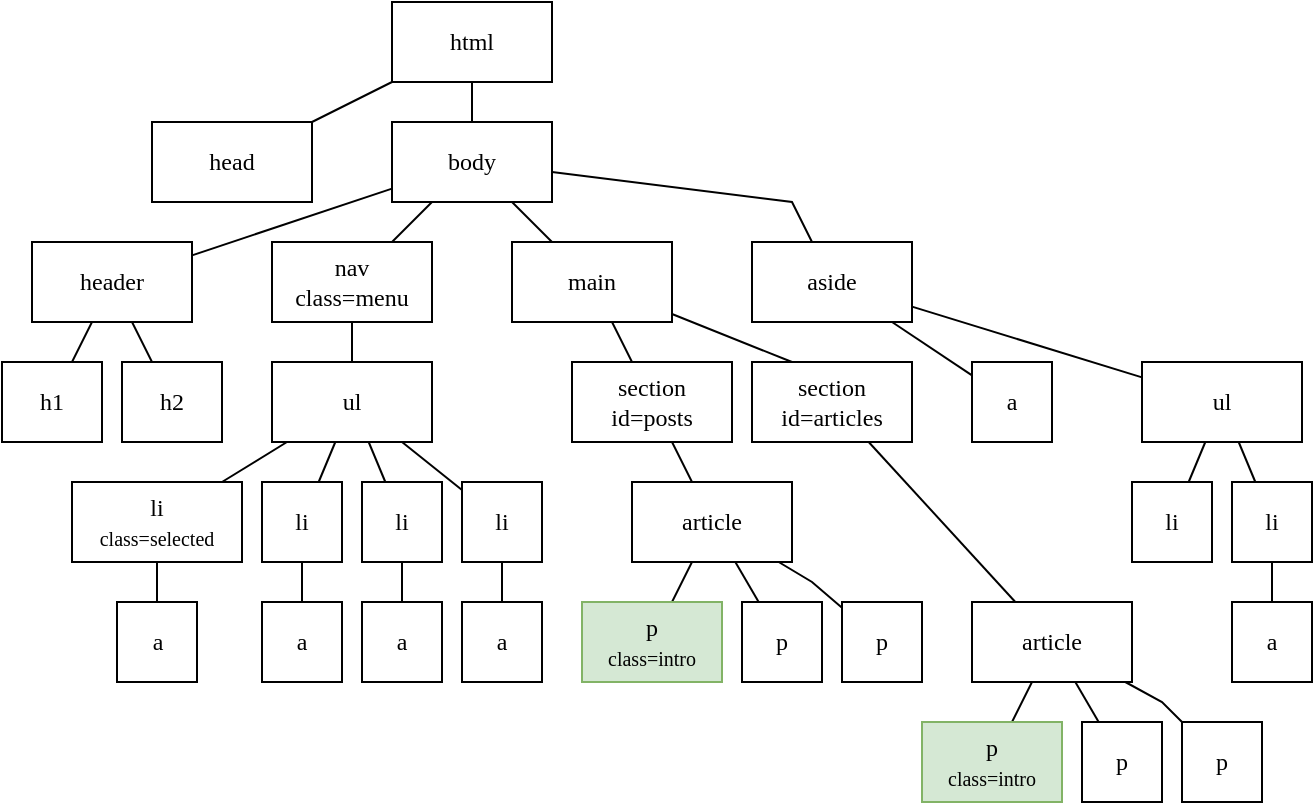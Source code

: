 <mxfile version="16.6.1" type="device"><diagram id="G-HmDzVKxt06Rkr3vAB8" name="Page-1"><mxGraphModel dx="930" dy="637" grid="1" gridSize="10" guides="1" tooltips="1" connect="1" arrows="1" fold="1" page="1" pageScale="1" pageWidth="850" pageHeight="1100" math="0" shadow="0"><root><mxCell id="0"/><mxCell id="1" parent="0"/><mxCell id="IU8sz09FT9-GTkDhywBh-4" style="rounded=0;orthogonalLoop=1;jettySize=auto;html=1;endArrow=none;endFill=0;fontFamily=Poppins;fontSource=https%3A%2F%2Ffonts.googleapis.com%2Fcss%3Ffamily%3DPoppins;" edge="1" parent="1" source="IU8sz09FT9-GTkDhywBh-1" target="IU8sz09FT9-GTkDhywBh-2"><mxGeometry relative="1" as="geometry"/></mxCell><mxCell id="IU8sz09FT9-GTkDhywBh-18" style="edgeStyle=none;rounded=0;orthogonalLoop=1;jettySize=auto;html=1;endArrow=none;endFill=0;fontFamily=Poppins;fontSource=https%3A%2F%2Ffonts.googleapis.com%2Fcss%3Ffamily%3DPoppins;" edge="1" parent="1" source="IU8sz09FT9-GTkDhywBh-1" target="IU8sz09FT9-GTkDhywBh-3"><mxGeometry relative="1" as="geometry"/></mxCell><mxCell id="IU8sz09FT9-GTkDhywBh-1" value="html" style="rounded=0;whiteSpace=wrap;html=1;fontFamily=Poppins;fontSource=https%3A%2F%2Ffonts.googleapis.com%2Fcss%3Ffamily%3DPoppins;" vertex="1" parent="1"><mxGeometry x="280" y="80" width="80" height="40" as="geometry"/></mxCell><mxCell id="IU8sz09FT9-GTkDhywBh-2" value="head" style="rounded=0;whiteSpace=wrap;html=1;fontFamily=Poppins;fontSource=https%3A%2F%2Ffonts.googleapis.com%2Fcss%3Ffamily%3DPoppins;" vertex="1" parent="1"><mxGeometry x="160" y="140" width="80" height="40" as="geometry"/></mxCell><mxCell id="IU8sz09FT9-GTkDhywBh-13" style="edgeStyle=none;rounded=0;orthogonalLoop=1;jettySize=auto;html=1;endArrow=none;endFill=0;fontFamily=Poppins;fontSource=https%3A%2F%2Ffonts.googleapis.com%2Fcss%3Ffamily%3DPoppins;" edge="1" parent="1" source="IU8sz09FT9-GTkDhywBh-3" target="IU8sz09FT9-GTkDhywBh-5"><mxGeometry relative="1" as="geometry"/></mxCell><mxCell id="IU8sz09FT9-GTkDhywBh-15" style="edgeStyle=none;rounded=0;orthogonalLoop=1;jettySize=auto;html=1;endArrow=none;endFill=0;fontFamily=Poppins;fontSource=https%3A%2F%2Ffonts.googleapis.com%2Fcss%3Ffamily%3DPoppins;" edge="1" parent="1" source="IU8sz09FT9-GTkDhywBh-3" target="IU8sz09FT9-GTkDhywBh-6"><mxGeometry relative="1" as="geometry"/></mxCell><mxCell id="IU8sz09FT9-GTkDhywBh-17" style="edgeStyle=none;rounded=0;orthogonalLoop=1;jettySize=auto;html=1;endArrow=none;endFill=0;fontFamily=Poppins;fontSource=https%3A%2F%2Ffonts.googleapis.com%2Fcss%3Ffamily%3DPoppins;" edge="1" parent="1" source="IU8sz09FT9-GTkDhywBh-3" target="IU8sz09FT9-GTkDhywBh-7"><mxGeometry relative="1" as="geometry"/></mxCell><mxCell id="IU8sz09FT9-GTkDhywBh-26" style="edgeStyle=none;rounded=0;orthogonalLoop=1;jettySize=auto;html=1;endArrow=none;endFill=0;fontFamily=Poppins;fontSource=https%3A%2F%2Ffonts.googleapis.com%2Fcss%3Ffamily%3DPoppins;" edge="1" parent="1" source="IU8sz09FT9-GTkDhywBh-3" target="IU8sz09FT9-GTkDhywBh-25"><mxGeometry relative="1" as="geometry"><Array as="points"><mxPoint x="480" y="180"/></Array></mxGeometry></mxCell><mxCell id="IU8sz09FT9-GTkDhywBh-3" value="body" style="rounded=0;whiteSpace=wrap;html=1;fontFamily=Poppins;fontSource=https%3A%2F%2Ffonts.googleapis.com%2Fcss%3Ffamily%3DPoppins;" vertex="1" parent="1"><mxGeometry x="280" y="140" width="80" height="40" as="geometry"/></mxCell><mxCell id="IU8sz09FT9-GTkDhywBh-30" style="edgeStyle=none;rounded=0;orthogonalLoop=1;jettySize=auto;html=1;endArrow=none;endFill=0;fontFamily=Poppins;fontSource=https%3A%2F%2Ffonts.googleapis.com%2Fcss%3Ffamily%3DPoppins;" edge="1" parent="1" source="IU8sz09FT9-GTkDhywBh-5" target="IU8sz09FT9-GTkDhywBh-29"><mxGeometry relative="1" as="geometry"/></mxCell><mxCell id="IU8sz09FT9-GTkDhywBh-64" style="edgeStyle=none;rounded=0;orthogonalLoop=1;jettySize=auto;html=1;endArrow=none;endFill=0;fontFamily=Poppins;fontSource=https%3A%2F%2Ffonts.googleapis.com%2Fcss%3Ffamily%3DPoppins;" edge="1" parent="1" source="IU8sz09FT9-GTkDhywBh-5" target="IU8sz09FT9-GTkDhywBh-62"><mxGeometry relative="1" as="geometry"><mxPoint x="160" y="240" as="sourcePoint"/></mxGeometry></mxCell><mxCell id="IU8sz09FT9-GTkDhywBh-5" value="header" style="rounded=0;whiteSpace=wrap;html=1;fontFamily=Poppins;fontSource=https%3A%2F%2Ffonts.googleapis.com%2Fcss%3Ffamily%3DPoppins;" vertex="1" parent="1"><mxGeometry x="100" y="200" width="80" height="40" as="geometry"/></mxCell><mxCell id="IU8sz09FT9-GTkDhywBh-16" style="edgeStyle=none;rounded=0;orthogonalLoop=1;jettySize=auto;html=1;endArrow=none;endFill=0;fontFamily=Poppins;fontSource=https%3A%2F%2Ffonts.googleapis.com%2Fcss%3Ffamily%3DPoppins;" edge="1" parent="1" source="IU8sz09FT9-GTkDhywBh-6" target="IU8sz09FT9-GTkDhywBh-8"><mxGeometry relative="1" as="geometry"/></mxCell><mxCell id="IU8sz09FT9-GTkDhywBh-27" style="edgeStyle=none;rounded=0;orthogonalLoop=1;jettySize=auto;html=1;endArrow=none;endFill=0;fontFamily=Poppins;fontSource=https%3A%2F%2Ffonts.googleapis.com%2Fcss%3Ffamily%3DPoppins;" edge="1" parent="1" source="IU8sz09FT9-GTkDhywBh-7" target="IU8sz09FT9-GTkDhywBh-23"><mxGeometry relative="1" as="geometry"/></mxCell><mxCell id="IU8sz09FT9-GTkDhywBh-6" value="nav&lt;br&gt;class=menu" style="rounded=0;whiteSpace=wrap;html=1;fontFamily=Poppins;fontSource=https%3A%2F%2Ffonts.googleapis.com%2Fcss%3Ffamily%3DPoppins;" vertex="1" parent="1"><mxGeometry x="220" y="200" width="80" height="40" as="geometry"/></mxCell><mxCell id="IU8sz09FT9-GTkDhywBh-28" style="edgeStyle=none;rounded=0;orthogonalLoop=1;jettySize=auto;html=1;entryX=0.25;entryY=0;entryDx=0;entryDy=0;endArrow=none;endFill=0;fontFamily=Poppins;fontSource=https%3A%2F%2Ffonts.googleapis.com%2Fcss%3Ffamily%3DPoppins;" edge="1" parent="1" source="IU8sz09FT9-GTkDhywBh-7" target="IU8sz09FT9-GTkDhywBh-24"><mxGeometry relative="1" as="geometry"/></mxCell><mxCell id="IU8sz09FT9-GTkDhywBh-73" style="edgeStyle=none;rounded=0;orthogonalLoop=1;jettySize=auto;html=1;fontFamily=Poppins;fontSource=https%3A%2F%2Ffonts.googleapis.com%2Fcss%3Ffamily%3DPoppins;fontSize=10;endArrow=none;endFill=0;" edge="1" parent="1" source="IU8sz09FT9-GTkDhywBh-25" target="IU8sz09FT9-GTkDhywBh-72"><mxGeometry relative="1" as="geometry"/></mxCell><mxCell id="IU8sz09FT9-GTkDhywBh-7" value="main" style="rounded=0;whiteSpace=wrap;html=1;fontFamily=Poppins;fontSource=https%3A%2F%2Ffonts.googleapis.com%2Fcss%3Ffamily%3DPoppins;" vertex="1" parent="1"><mxGeometry x="340" y="200" width="80" height="40" as="geometry"/></mxCell><mxCell id="IU8sz09FT9-GTkDhywBh-19" style="edgeStyle=none;rounded=0;orthogonalLoop=1;jettySize=auto;html=1;endArrow=none;endFill=0;fontFamily=Poppins;fontSource=https%3A%2F%2Ffonts.googleapis.com%2Fcss%3Ffamily%3DPoppins;" edge="1" parent="1" source="IU8sz09FT9-GTkDhywBh-8" target="IU8sz09FT9-GTkDhywBh-9"><mxGeometry relative="1" as="geometry"/></mxCell><mxCell id="IU8sz09FT9-GTkDhywBh-20" style="edgeStyle=none;rounded=0;orthogonalLoop=1;jettySize=auto;html=1;endArrow=none;endFill=0;fontFamily=Poppins;fontSource=https%3A%2F%2Ffonts.googleapis.com%2Fcss%3Ffamily%3DPoppins;" edge="1" parent="1" source="IU8sz09FT9-GTkDhywBh-8" target="IU8sz09FT9-GTkDhywBh-10"><mxGeometry relative="1" as="geometry"/></mxCell><mxCell id="IU8sz09FT9-GTkDhywBh-21" style="edgeStyle=none;rounded=0;orthogonalLoop=1;jettySize=auto;html=1;endArrow=none;endFill=0;fontFamily=Poppins;fontSource=https%3A%2F%2Ffonts.googleapis.com%2Fcss%3Ffamily%3DPoppins;" edge="1" parent="1" source="IU8sz09FT9-GTkDhywBh-8" target="IU8sz09FT9-GTkDhywBh-11"><mxGeometry relative="1" as="geometry"/></mxCell><mxCell id="IU8sz09FT9-GTkDhywBh-22" style="edgeStyle=none;rounded=0;orthogonalLoop=1;jettySize=auto;html=1;endArrow=none;endFill=0;fontFamily=Poppins;fontSource=https%3A%2F%2Ffonts.googleapis.com%2Fcss%3Ffamily%3DPoppins;" edge="1" parent="1" source="IU8sz09FT9-GTkDhywBh-8" target="IU8sz09FT9-GTkDhywBh-12"><mxGeometry relative="1" as="geometry"/></mxCell><mxCell id="IU8sz09FT9-GTkDhywBh-8" value="ul" style="rounded=0;whiteSpace=wrap;html=1;fontFamily=Poppins;fontSource=https%3A%2F%2Ffonts.googleapis.com%2Fcss%3Ffamily%3DPoppins;" vertex="1" parent="1"><mxGeometry x="220" y="260" width="80" height="40" as="geometry"/></mxCell><mxCell id="IU8sz09FT9-GTkDhywBh-35" style="edgeStyle=none;rounded=0;orthogonalLoop=1;jettySize=auto;html=1;endArrow=none;endFill=0;fontFamily=Poppins;fontSource=https%3A%2F%2Ffonts.googleapis.com%2Fcss%3Ffamily%3DPoppins;" edge="1" parent="1" source="IU8sz09FT9-GTkDhywBh-9" target="IU8sz09FT9-GTkDhywBh-31"><mxGeometry relative="1" as="geometry"/></mxCell><mxCell id="IU8sz09FT9-GTkDhywBh-9" value="li&lt;br&gt;&lt;font style=&quot;font-size: 10px&quot;&gt;class=selected&lt;/font&gt;" style="rounded=0;whiteSpace=wrap;html=1;fontFamily=Poppins;fontSource=https%3A%2F%2Ffonts.googleapis.com%2Fcss%3Ffamily%3DPoppins;" vertex="1" parent="1"><mxGeometry x="120" y="320" width="85" height="40" as="geometry"/></mxCell><mxCell id="IU8sz09FT9-GTkDhywBh-36" style="edgeStyle=none;rounded=0;orthogonalLoop=1;jettySize=auto;html=1;endArrow=none;endFill=0;fontFamily=Poppins;fontSource=https%3A%2F%2Ffonts.googleapis.com%2Fcss%3Ffamily%3DPoppins;" edge="1" parent="1" source="IU8sz09FT9-GTkDhywBh-10" target="IU8sz09FT9-GTkDhywBh-32"><mxGeometry relative="1" as="geometry"/></mxCell><mxCell id="IU8sz09FT9-GTkDhywBh-10" value="li" style="rounded=0;whiteSpace=wrap;html=1;fontFamily=Poppins;fontSource=https%3A%2F%2Ffonts.googleapis.com%2Fcss%3Ffamily%3DPoppins;" vertex="1" parent="1"><mxGeometry x="215" y="320" width="40" height="40" as="geometry"/></mxCell><mxCell id="IU8sz09FT9-GTkDhywBh-37" style="edgeStyle=none;rounded=0;orthogonalLoop=1;jettySize=auto;html=1;endArrow=none;endFill=0;fontFamily=Poppins;fontSource=https%3A%2F%2Ffonts.googleapis.com%2Fcss%3Ffamily%3DPoppins;" edge="1" parent="1" source="IU8sz09FT9-GTkDhywBh-11" target="IU8sz09FT9-GTkDhywBh-33"><mxGeometry relative="1" as="geometry"/></mxCell><mxCell id="IU8sz09FT9-GTkDhywBh-11" value="li" style="rounded=0;whiteSpace=wrap;html=1;fontFamily=Poppins;fontSource=https%3A%2F%2Ffonts.googleapis.com%2Fcss%3Ffamily%3DPoppins;" vertex="1" parent="1"><mxGeometry x="265" y="320" width="40" height="40" as="geometry"/></mxCell><mxCell id="IU8sz09FT9-GTkDhywBh-38" style="edgeStyle=none;rounded=0;orthogonalLoop=1;jettySize=auto;html=1;endArrow=none;endFill=0;fontFamily=Poppins;fontSource=https%3A%2F%2Ffonts.googleapis.com%2Fcss%3Ffamily%3DPoppins;" edge="1" parent="1" source="IU8sz09FT9-GTkDhywBh-12" target="IU8sz09FT9-GTkDhywBh-34"><mxGeometry relative="1" as="geometry"/></mxCell><mxCell id="IU8sz09FT9-GTkDhywBh-12" value="li" style="rounded=0;whiteSpace=wrap;html=1;fontFamily=Poppins;fontSource=https%3A%2F%2Ffonts.googleapis.com%2Fcss%3Ffamily%3DPoppins;" vertex="1" parent="1"><mxGeometry x="315" y="320" width="40" height="40" as="geometry"/></mxCell><mxCell id="IU8sz09FT9-GTkDhywBh-47" style="edgeStyle=none;rounded=0;orthogonalLoop=1;jettySize=auto;html=1;endArrow=none;endFill=0;fontFamily=Poppins;fontSource=https%3A%2F%2Ffonts.googleapis.com%2Fcss%3Ffamily%3DPoppins;" edge="1" parent="1" source="IU8sz09FT9-GTkDhywBh-23" target="IU8sz09FT9-GTkDhywBh-39"><mxGeometry relative="1" as="geometry"/></mxCell><mxCell id="IU8sz09FT9-GTkDhywBh-23" value="section&lt;br&gt;id=posts" style="rounded=0;whiteSpace=wrap;html=1;fontFamily=Poppins;fontSource=https%3A%2F%2Ffonts.googleapis.com%2Fcss%3Ffamily%3DPoppins;" vertex="1" parent="1"><mxGeometry x="370" y="260" width="80" height="40" as="geometry"/></mxCell><mxCell id="IU8sz09FT9-GTkDhywBh-24" value="section&lt;br&gt;id=articles" style="rounded=0;whiteSpace=wrap;html=1;fontFamily=Poppins;fontSource=https%3A%2F%2Ffonts.googleapis.com%2Fcss%3Ffamily%3DPoppins;" vertex="1" parent="1"><mxGeometry x="460" y="260" width="80" height="40" as="geometry"/></mxCell><mxCell id="IU8sz09FT9-GTkDhywBh-57" style="edgeStyle=none;rounded=0;orthogonalLoop=1;jettySize=auto;html=1;endArrow=none;endFill=0;fontFamily=Poppins;fontSource=https%3A%2F%2Ffonts.googleapis.com%2Fcss%3Ffamily%3DPoppins;" edge="1" parent="1" source="IU8sz09FT9-GTkDhywBh-25" target="IU8sz09FT9-GTkDhywBh-56"><mxGeometry relative="1" as="geometry"/></mxCell><mxCell id="IU8sz09FT9-GTkDhywBh-25" value="aside" style="rounded=0;whiteSpace=wrap;html=1;fontFamily=Poppins;fontSource=https%3A%2F%2Ffonts.googleapis.com%2Fcss%3Ffamily%3DPoppins;" vertex="1" parent="1"><mxGeometry x="460" y="200" width="80" height="40" as="geometry"/></mxCell><mxCell id="IU8sz09FT9-GTkDhywBh-29" value="h1" style="rounded=0;whiteSpace=wrap;html=1;fontFamily=Poppins;fontSource=https%3A%2F%2Ffonts.googleapis.com%2Fcss%3Ffamily%3DPoppins;" vertex="1" parent="1"><mxGeometry x="85" y="260" width="50" height="40" as="geometry"/></mxCell><mxCell id="IU8sz09FT9-GTkDhywBh-31" value="a" style="rounded=0;whiteSpace=wrap;html=1;fontFamily=Poppins;fontSource=https%3A%2F%2Ffonts.googleapis.com%2Fcss%3Ffamily%3DPoppins;" vertex="1" parent="1"><mxGeometry x="142.5" y="380" width="40" height="40" as="geometry"/></mxCell><mxCell id="IU8sz09FT9-GTkDhywBh-32" value="a" style="rounded=0;whiteSpace=wrap;html=1;fontFamily=Poppins;fontSource=https%3A%2F%2Ffonts.googleapis.com%2Fcss%3Ffamily%3DPoppins;" vertex="1" parent="1"><mxGeometry x="215" y="380" width="40" height="40" as="geometry"/></mxCell><mxCell id="IU8sz09FT9-GTkDhywBh-33" value="a" style="rounded=0;whiteSpace=wrap;html=1;fontFamily=Poppins;fontSource=https%3A%2F%2Ffonts.googleapis.com%2Fcss%3Ffamily%3DPoppins;" vertex="1" parent="1"><mxGeometry x="265" y="380" width="40" height="40" as="geometry"/></mxCell><mxCell id="IU8sz09FT9-GTkDhywBh-34" value="a" style="rounded=0;whiteSpace=wrap;html=1;fontFamily=Poppins;fontSource=https%3A%2F%2Ffonts.googleapis.com%2Fcss%3Ffamily%3DPoppins;" vertex="1" parent="1"><mxGeometry x="315" y="380" width="40" height="40" as="geometry"/></mxCell><mxCell id="IU8sz09FT9-GTkDhywBh-44" style="edgeStyle=none;rounded=0;orthogonalLoop=1;jettySize=auto;html=1;endArrow=none;endFill=0;fontFamily=Poppins;fontSource=https%3A%2F%2Ffonts.googleapis.com%2Fcss%3Ffamily%3DPoppins;" edge="1" parent="1" source="IU8sz09FT9-GTkDhywBh-39" target="IU8sz09FT9-GTkDhywBh-40"><mxGeometry relative="1" as="geometry"/></mxCell><mxCell id="IU8sz09FT9-GTkDhywBh-45" style="edgeStyle=none;rounded=0;orthogonalLoop=1;jettySize=auto;html=1;endArrow=none;endFill=0;fontFamily=Poppins;fontSource=https%3A%2F%2Ffonts.googleapis.com%2Fcss%3Ffamily%3DPoppins;" edge="1" parent="1" source="IU8sz09FT9-GTkDhywBh-39" target="IU8sz09FT9-GTkDhywBh-41"><mxGeometry relative="1" as="geometry"/></mxCell><mxCell id="IU8sz09FT9-GTkDhywBh-46" style="edgeStyle=none;rounded=0;orthogonalLoop=1;jettySize=auto;html=1;endArrow=none;endFill=0;fontFamily=Poppins;fontSource=https%3A%2F%2Ffonts.googleapis.com%2Fcss%3Ffamily%3DPoppins;" edge="1" parent="1" source="IU8sz09FT9-GTkDhywBh-39" target="IU8sz09FT9-GTkDhywBh-42"><mxGeometry relative="1" as="geometry"><Array as="points"><mxPoint x="490" y="370"/></Array></mxGeometry></mxCell><mxCell id="IU8sz09FT9-GTkDhywBh-39" value="article" style="rounded=0;whiteSpace=wrap;html=1;fontFamily=Poppins;fontSource=https%3A%2F%2Ffonts.googleapis.com%2Fcss%3Ffamily%3DPoppins;" vertex="1" parent="1"><mxGeometry x="400" y="320" width="80" height="40" as="geometry"/></mxCell><mxCell id="IU8sz09FT9-GTkDhywBh-40" value="p&lt;br&gt;&lt;font style=&quot;font-size: 10px&quot;&gt;class=intro&lt;/font&gt;" style="rounded=0;whiteSpace=wrap;html=1;fontFamily=Poppins;fontSource=https%3A%2F%2Ffonts.googleapis.com%2Fcss%3Ffamily%3DPoppins;fillColor=#d5e8d4;strokeColor=#82b366;" vertex="1" parent="1"><mxGeometry x="375" y="380" width="70" height="40" as="geometry"/></mxCell><mxCell id="IU8sz09FT9-GTkDhywBh-41" value="p" style="rounded=0;whiteSpace=wrap;html=1;fontFamily=Poppins;fontSource=https%3A%2F%2Ffonts.googleapis.com%2Fcss%3Ffamily%3DPoppins;" vertex="1" parent="1"><mxGeometry x="455" y="380" width="40" height="40" as="geometry"/></mxCell><mxCell id="IU8sz09FT9-GTkDhywBh-42" value="p" style="rounded=0;whiteSpace=wrap;html=1;fontFamily=Poppins;fontSource=https%3A%2F%2Ffonts.googleapis.com%2Fcss%3Ffamily%3DPoppins;" vertex="1" parent="1"><mxGeometry x="505" y="380" width="40" height="40" as="geometry"/></mxCell><mxCell id="IU8sz09FT9-GTkDhywBh-48" style="edgeStyle=none;rounded=0;orthogonalLoop=1;jettySize=auto;html=1;endArrow=none;endFill=0;fontFamily=Poppins;fontSource=https%3A%2F%2Ffonts.googleapis.com%2Fcss%3Ffamily%3DPoppins;" edge="1" parent="1" target="IU8sz09FT9-GTkDhywBh-49" source="IU8sz09FT9-GTkDhywBh-24"><mxGeometry relative="1" as="geometry"><mxPoint x="625" y="300" as="sourcePoint"/></mxGeometry></mxCell><mxCell id="IU8sz09FT9-GTkDhywBh-53" style="edgeStyle=none;rounded=0;orthogonalLoop=1;jettySize=auto;html=1;endArrow=none;endFill=0;fontFamily=Poppins;fontSource=https%3A%2F%2Ffonts.googleapis.com%2Fcss%3Ffamily%3DPoppins;" edge="1" parent="1" source="IU8sz09FT9-GTkDhywBh-49" target="IU8sz09FT9-GTkDhywBh-50"><mxGeometry relative="1" as="geometry"/></mxCell><mxCell id="IU8sz09FT9-GTkDhywBh-54" style="edgeStyle=none;rounded=0;orthogonalLoop=1;jettySize=auto;html=1;endArrow=none;endFill=0;fontFamily=Poppins;fontSource=https%3A%2F%2Ffonts.googleapis.com%2Fcss%3Ffamily%3DPoppins;" edge="1" parent="1" source="IU8sz09FT9-GTkDhywBh-49" target="IU8sz09FT9-GTkDhywBh-51"><mxGeometry relative="1" as="geometry"/></mxCell><mxCell id="IU8sz09FT9-GTkDhywBh-55" style="edgeStyle=none;rounded=0;orthogonalLoop=1;jettySize=auto;html=1;endArrow=none;endFill=0;fontFamily=Poppins;fontSource=https%3A%2F%2Ffonts.googleapis.com%2Fcss%3Ffamily%3DPoppins;" edge="1" parent="1" source="IU8sz09FT9-GTkDhywBh-49" target="IU8sz09FT9-GTkDhywBh-52"><mxGeometry relative="1" as="geometry"><Array as="points"><mxPoint x="665" y="430"/></Array></mxGeometry></mxCell><mxCell id="IU8sz09FT9-GTkDhywBh-49" value="article" style="rounded=0;whiteSpace=wrap;html=1;fontFamily=Poppins;fontSource=https%3A%2F%2Ffonts.googleapis.com%2Fcss%3Ffamily%3DPoppins;" vertex="1" parent="1"><mxGeometry x="570" y="380" width="80" height="40" as="geometry"/></mxCell><mxCell id="IU8sz09FT9-GTkDhywBh-50" value="p&lt;br&gt;&lt;font style=&quot;font-size: 10px&quot;&gt;class=intro&lt;/font&gt;" style="rounded=0;whiteSpace=wrap;html=1;fontFamily=Poppins;fontSource=https%3A%2F%2Ffonts.googleapis.com%2Fcss%3Ffamily%3DPoppins;fillColor=#d5e8d4;strokeColor=#82b366;" vertex="1" parent="1"><mxGeometry x="545" y="440" width="70" height="40" as="geometry"/></mxCell><mxCell id="IU8sz09FT9-GTkDhywBh-51" value="p" style="rounded=0;whiteSpace=wrap;html=1;fontFamily=Poppins;fontSource=https%3A%2F%2Ffonts.googleapis.com%2Fcss%3Ffamily%3DPoppins;" vertex="1" parent="1"><mxGeometry x="625" y="440" width="40" height="40" as="geometry"/></mxCell><mxCell id="IU8sz09FT9-GTkDhywBh-52" value="p" style="rounded=0;whiteSpace=wrap;html=1;fontFamily=Poppins;fontSource=https%3A%2F%2Ffonts.googleapis.com%2Fcss%3Ffamily%3DPoppins;" vertex="1" parent="1"><mxGeometry x="675" y="440" width="40" height="40" as="geometry"/></mxCell><mxCell id="IU8sz09FT9-GTkDhywBh-60" style="edgeStyle=none;rounded=0;orthogonalLoop=1;jettySize=auto;html=1;endArrow=none;endFill=0;fontFamily=Poppins;fontSource=https%3A%2F%2Ffonts.googleapis.com%2Fcss%3Ffamily%3DPoppins;" edge="1" parent="1" source="IU8sz09FT9-GTkDhywBh-56" target="IU8sz09FT9-GTkDhywBh-58"><mxGeometry relative="1" as="geometry"/></mxCell><mxCell id="IU8sz09FT9-GTkDhywBh-61" style="edgeStyle=none;rounded=0;orthogonalLoop=1;jettySize=auto;html=1;endArrow=none;endFill=0;fontFamily=Poppins;fontSource=https%3A%2F%2Ffonts.googleapis.com%2Fcss%3Ffamily%3DPoppins;" edge="1" parent="1" source="IU8sz09FT9-GTkDhywBh-56" target="IU8sz09FT9-GTkDhywBh-59"><mxGeometry relative="1" as="geometry"/></mxCell><mxCell id="IU8sz09FT9-GTkDhywBh-56" value="ul" style="rounded=0;whiteSpace=wrap;html=1;fontFamily=Poppins;fontSource=https%3A%2F%2Ffonts.googleapis.com%2Fcss%3Ffamily%3DPoppins;" vertex="1" parent="1"><mxGeometry x="655" y="260" width="80" height="40" as="geometry"/></mxCell><mxCell id="IU8sz09FT9-GTkDhywBh-58" value="li" style="rounded=0;whiteSpace=wrap;html=1;fontFamily=Poppins;fontSource=https%3A%2F%2Ffonts.googleapis.com%2Fcss%3Ffamily%3DPoppins;" vertex="1" parent="1"><mxGeometry x="650" y="320" width="40" height="40" as="geometry"/></mxCell><mxCell id="IU8sz09FT9-GTkDhywBh-66" style="edgeStyle=none;rounded=0;orthogonalLoop=1;jettySize=auto;html=1;fontFamily=Poppins;fontSource=https%3A%2F%2Ffonts.googleapis.com%2Fcss%3Ffamily%3DPoppins;fontSize=10;endArrow=none;endFill=0;" edge="1" parent="1" source="IU8sz09FT9-GTkDhywBh-59" target="IU8sz09FT9-GTkDhywBh-65"><mxGeometry relative="1" as="geometry"/></mxCell><mxCell id="IU8sz09FT9-GTkDhywBh-59" value="li" style="rounded=0;whiteSpace=wrap;html=1;fontFamily=Poppins;fontSource=https%3A%2F%2Ffonts.googleapis.com%2Fcss%3Ffamily%3DPoppins;" vertex="1" parent="1"><mxGeometry x="700" y="320" width="40" height="40" as="geometry"/></mxCell><mxCell id="IU8sz09FT9-GTkDhywBh-62" value="h2" style="rounded=0;whiteSpace=wrap;html=1;fontFamily=Poppins;fontSource=https%3A%2F%2Ffonts.googleapis.com%2Fcss%3Ffamily%3DPoppins;" vertex="1" parent="1"><mxGeometry x="145" y="260" width="50" height="40" as="geometry"/></mxCell><mxCell id="IU8sz09FT9-GTkDhywBh-63" style="edgeStyle=none;rounded=0;orthogonalLoop=1;jettySize=auto;html=1;exitX=0;exitY=0.5;exitDx=0;exitDy=0;endArrow=none;endFill=0;fontFamily=Poppins;fontSource=https%3A%2F%2Ffonts.googleapis.com%2Fcss%3Ffamily%3DPoppins;" edge="1" parent="1" source="IU8sz09FT9-GTkDhywBh-29" target="IU8sz09FT9-GTkDhywBh-29"><mxGeometry relative="1" as="geometry"/></mxCell><mxCell id="IU8sz09FT9-GTkDhywBh-65" value="a" style="rounded=0;whiteSpace=wrap;html=1;fontFamily=Poppins;fontSource=https%3A%2F%2Ffonts.googleapis.com%2Fcss%3Ffamily%3DPoppins;" vertex="1" parent="1"><mxGeometry x="700" y="380" width="40" height="40" as="geometry"/></mxCell><mxCell id="IU8sz09FT9-GTkDhywBh-72" value="a" style="rounded=0;whiteSpace=wrap;html=1;fontFamily=Poppins;fontSource=https%3A%2F%2Ffonts.googleapis.com%2Fcss%3Ffamily%3DPoppins;" vertex="1" parent="1"><mxGeometry x="570" y="260" width="40" height="40" as="geometry"/></mxCell></root></mxGraphModel></diagram></mxfile>